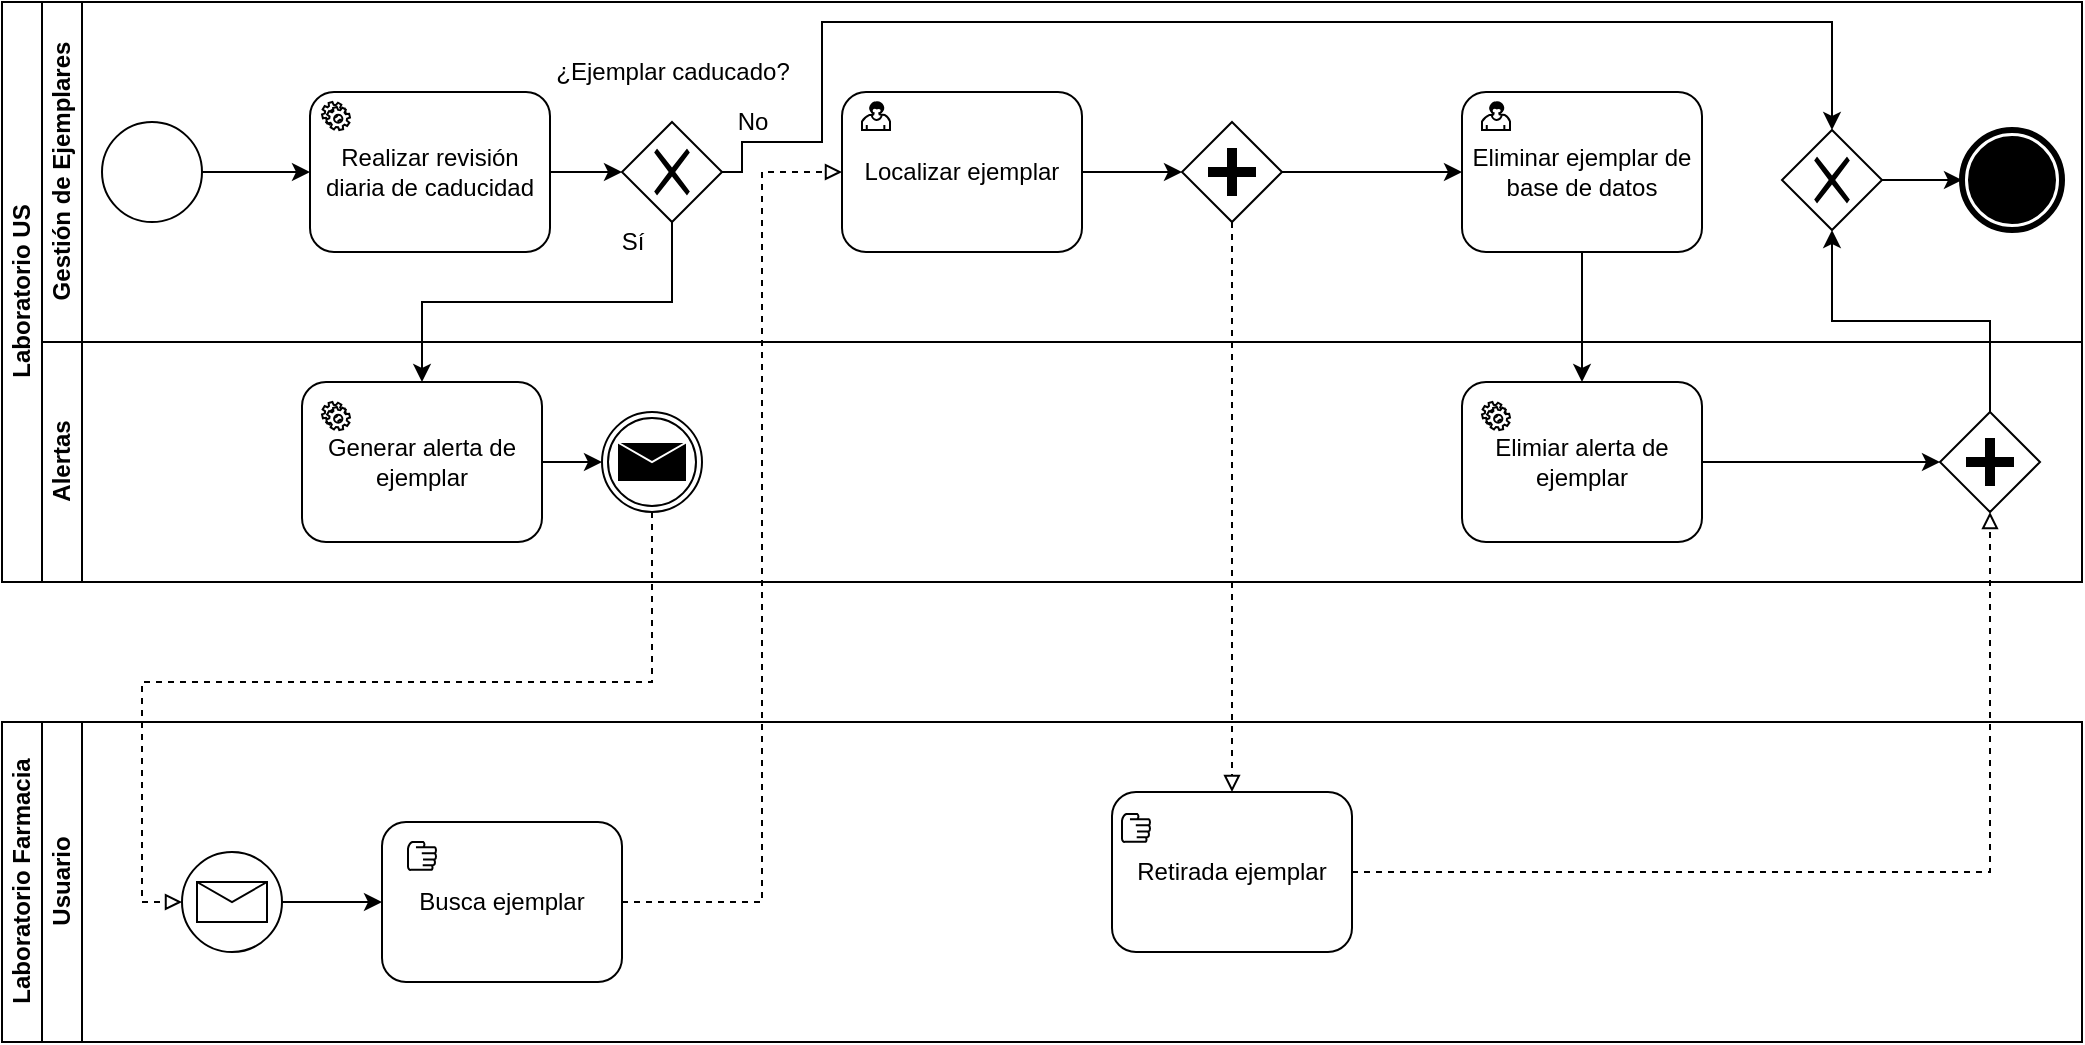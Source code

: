 <mxfile version="13.9.1" type="device"><diagram id="c6C2dfUpGsHs4c0YSUQh" name="Page-1"><mxGraphModel dx="1317" dy="817" grid="1" gridSize="10" guides="1" tooltips="1" connect="1" arrows="1" fold="1" page="1" pageScale="1" pageWidth="827" pageHeight="1169" math="0" shadow="0"><root><mxCell id="0"/><mxCell id="1" parent="0"/><mxCell id="3krBwZFN5NUCnACT9sSR-1" value="Laboratorio US" style="swimlane;html=1;childLayout=stackLayout;resizeParent=1;resizeParentMax=0;horizontal=0;startSize=20;horizontalStack=0;" vertex="1" parent="1"><mxGeometry x="10" y="70" width="1040" height="290" as="geometry"/></mxCell><mxCell id="3krBwZFN5NUCnACT9sSR-2" value="Gestión de Ejemplares" style="swimlane;html=1;startSize=20;horizontal=0;" vertex="1" parent="3krBwZFN5NUCnACT9sSR-1"><mxGeometry x="20" width="1020" height="170" as="geometry"/></mxCell><mxCell id="3krBwZFN5NUCnACT9sSR-19" style="edgeStyle=orthogonalEdgeStyle;rounded=0;orthogonalLoop=1;jettySize=auto;html=1;exitX=1;exitY=0.5;exitDx=0;exitDy=0;entryX=0;entryY=0.5;entryDx=0;entryDy=0;endArrow=classic;endFill=1;" edge="1" parent="3krBwZFN5NUCnACT9sSR-2" source="3krBwZFN5NUCnACT9sSR-15" target="3krBwZFN5NUCnACT9sSR-18"><mxGeometry relative="1" as="geometry"/></mxCell><mxCell id="3krBwZFN5NUCnACT9sSR-15" value="Realizar revisión diaria de caducidad" style="shape=ext;rounded=1;html=1;whiteSpace=wrap;" vertex="1" parent="3krBwZFN5NUCnACT9sSR-2"><mxGeometry x="134" y="45" width="120" height="80" as="geometry"/></mxCell><mxCell id="3krBwZFN5NUCnACT9sSR-17" value="" style="shape=mxgraph.bpmn.service_task;html=1;outlineConnect=0;" vertex="1" parent="3krBwZFN5NUCnACT9sSR-2"><mxGeometry x="140" y="50" width="14" height="14" as="geometry"/></mxCell><mxCell id="3krBwZFN5NUCnACT9sSR-54" style="edgeStyle=orthogonalEdgeStyle;rounded=0;orthogonalLoop=1;jettySize=auto;html=1;exitX=1;exitY=0.5;exitDx=0;exitDy=0;entryX=0.5;entryY=0;entryDx=0;entryDy=0;endArrow=classic;endFill=1;" edge="1" parent="3krBwZFN5NUCnACT9sSR-2" source="3krBwZFN5NUCnACT9sSR-18" target="3krBwZFN5NUCnACT9sSR-51"><mxGeometry relative="1" as="geometry"><Array as="points"><mxPoint x="350" y="85"/><mxPoint x="350" y="70"/><mxPoint x="390" y="70"/><mxPoint x="390" y="10"/><mxPoint x="895" y="10"/></Array></mxGeometry></mxCell><mxCell id="3krBwZFN5NUCnACT9sSR-18" value="" style="shape=mxgraph.bpmn.shape;html=1;verticalLabelPosition=bottom;labelBackgroundColor=#ffffff;verticalAlign=top;align=center;perimeter=rhombusPerimeter;background=gateway;outlineConnect=0;outline=none;symbol=exclusiveGw;" vertex="1" parent="3krBwZFN5NUCnACT9sSR-2"><mxGeometry x="290" y="60" width="50" height="50" as="geometry"/></mxCell><mxCell id="3krBwZFN5NUCnACT9sSR-11" value="" style="shape=mxgraph.bpmn.shape;html=1;verticalLabelPosition=bottom;labelBackgroundColor=#ffffff;verticalAlign=top;align=center;perimeter=ellipsePerimeter;outlineConnect=0;outline=standard;symbol=general;" vertex="1" parent="3krBwZFN5NUCnACT9sSR-2"><mxGeometry x="30" y="60" width="50" height="50" as="geometry"/></mxCell><mxCell id="3krBwZFN5NUCnACT9sSR-14" style="edgeStyle=orthogonalEdgeStyle;rounded=0;orthogonalLoop=1;jettySize=auto;html=1;exitX=1;exitY=0.5;exitDx=0;exitDy=0;entryX=0;entryY=0.5;entryDx=0;entryDy=0;" edge="1" parent="3krBwZFN5NUCnACT9sSR-2" source="3krBwZFN5NUCnACT9sSR-11" target="3krBwZFN5NUCnACT9sSR-15"><mxGeometry relative="1" as="geometry"/></mxCell><mxCell id="3krBwZFN5NUCnACT9sSR-20" value="¿Ejemplar caducado?" style="text;html=1;align=center;verticalAlign=middle;resizable=0;points=[];autosize=1;" vertex="1" parent="3krBwZFN5NUCnACT9sSR-2"><mxGeometry x="250" y="25" width="130" height="20" as="geometry"/></mxCell><mxCell id="3krBwZFN5NUCnACT9sSR-36" style="edgeStyle=orthogonalEdgeStyle;rounded=0;orthogonalLoop=1;jettySize=auto;html=1;exitX=1;exitY=0.5;exitDx=0;exitDy=0;entryX=0;entryY=0.5;entryDx=0;entryDy=0;endArrow=classic;endFill=1;" edge="1" parent="3krBwZFN5NUCnACT9sSR-2" source="3krBwZFN5NUCnACT9sSR-31" target="3krBwZFN5NUCnACT9sSR-35"><mxGeometry relative="1" as="geometry"><Array as="points"><mxPoint x="560" y="85"/><mxPoint x="560" y="85"/></Array></mxGeometry></mxCell><mxCell id="3krBwZFN5NUCnACT9sSR-31" value="Localizar ejemplar" style="shape=ext;rounded=1;html=1;whiteSpace=wrap;" vertex="1" parent="3krBwZFN5NUCnACT9sSR-2"><mxGeometry x="400" y="45" width="120" height="80" as="geometry"/></mxCell><mxCell id="3krBwZFN5NUCnACT9sSR-33" value="" style="shape=mxgraph.bpmn.user_task;html=1;outlineConnect=0;" vertex="1" parent="3krBwZFN5NUCnACT9sSR-2"><mxGeometry x="410" y="50" width="14" height="14" as="geometry"/></mxCell><mxCell id="3krBwZFN5NUCnACT9sSR-42" style="edgeStyle=orthogonalEdgeStyle;rounded=0;orthogonalLoop=1;jettySize=auto;html=1;exitX=1;exitY=0.5;exitDx=0;exitDy=0;entryX=0;entryY=0.5;entryDx=0;entryDy=0;endArrow=classic;endFill=1;" edge="1" parent="3krBwZFN5NUCnACT9sSR-2" source="3krBwZFN5NUCnACT9sSR-35" target="3krBwZFN5NUCnACT9sSR-40"><mxGeometry relative="1" as="geometry"/></mxCell><mxCell id="3krBwZFN5NUCnACT9sSR-35" value="" style="shape=mxgraph.bpmn.shape;html=1;verticalLabelPosition=bottom;labelBackgroundColor=#ffffff;verticalAlign=top;align=center;perimeter=rhombusPerimeter;background=gateway;outlineConnect=0;outline=none;symbol=parallelGw;" vertex="1" parent="3krBwZFN5NUCnACT9sSR-2"><mxGeometry x="570" y="60" width="50" height="50" as="geometry"/></mxCell><mxCell id="3krBwZFN5NUCnACT9sSR-40" value="Eliminar ejemplar de base de datos" style="shape=ext;rounded=1;html=1;whiteSpace=wrap;" vertex="1" parent="3krBwZFN5NUCnACT9sSR-2"><mxGeometry x="710" y="45" width="120" height="80" as="geometry"/></mxCell><mxCell id="3krBwZFN5NUCnACT9sSR-41" value="" style="shape=mxgraph.bpmn.user_task;html=1;outlineConnect=0;" vertex="1" parent="3krBwZFN5NUCnACT9sSR-2"><mxGeometry x="720" y="50" width="14" height="14" as="geometry"/></mxCell><mxCell id="3krBwZFN5NUCnACT9sSR-24" value="Sí" style="text;html=1;align=center;verticalAlign=middle;resizable=0;points=[];autosize=1;" vertex="1" parent="3krBwZFN5NUCnACT9sSR-2"><mxGeometry x="280" y="110" width="30" height="20" as="geometry"/></mxCell><mxCell id="3krBwZFN5NUCnACT9sSR-47" value="" style="shape=mxgraph.bpmn.shape;html=1;verticalLabelPosition=bottom;labelBackgroundColor=#ffffff;verticalAlign=top;align=center;perimeter=ellipsePerimeter;outlineConnect=0;outline=end;symbol=terminate;" vertex="1" parent="3krBwZFN5NUCnACT9sSR-2"><mxGeometry x="960" y="64" width="50" height="50" as="geometry"/></mxCell><mxCell id="3krBwZFN5NUCnACT9sSR-56" style="edgeStyle=orthogonalEdgeStyle;rounded=0;orthogonalLoop=1;jettySize=auto;html=1;exitX=1;exitY=0.5;exitDx=0;exitDy=0;entryX=0;entryY=0.5;entryDx=0;entryDy=0;endArrow=classic;endFill=1;" edge="1" parent="3krBwZFN5NUCnACT9sSR-2" source="3krBwZFN5NUCnACT9sSR-51" target="3krBwZFN5NUCnACT9sSR-47"><mxGeometry relative="1" as="geometry"/></mxCell><mxCell id="3krBwZFN5NUCnACT9sSR-51" value="" style="shape=mxgraph.bpmn.shape;html=1;verticalLabelPosition=bottom;labelBackgroundColor=#ffffff;verticalAlign=top;align=center;perimeter=rhombusPerimeter;background=gateway;outlineConnect=0;outline=none;symbol=exclusiveGw;" vertex="1" parent="3krBwZFN5NUCnACT9sSR-2"><mxGeometry x="870" y="64" width="50" height="50" as="geometry"/></mxCell><mxCell id="3krBwZFN5NUCnACT9sSR-55" value="No" style="text;html=1;align=center;verticalAlign=middle;resizable=0;points=[];autosize=1;" vertex="1" parent="3krBwZFN5NUCnACT9sSR-2"><mxGeometry x="340" y="50" width="30" height="20" as="geometry"/></mxCell><mxCell id="3krBwZFN5NUCnACT9sSR-3" value="Alertas" style="swimlane;html=1;startSize=20;horizontal=0;" vertex="1" parent="3krBwZFN5NUCnACT9sSR-1"><mxGeometry x="20" y="170" width="1020" height="120" as="geometry"/></mxCell><mxCell id="3krBwZFN5NUCnACT9sSR-29" style="edgeStyle=orthogonalEdgeStyle;rounded=0;orthogonalLoop=1;jettySize=auto;html=1;exitX=1;exitY=0.5;exitDx=0;exitDy=0;entryX=0;entryY=0.5;entryDx=0;entryDy=0;endArrow=classic;endFill=1;" edge="1" parent="3krBwZFN5NUCnACT9sSR-3" source="3krBwZFN5NUCnACT9sSR-21" target="3krBwZFN5NUCnACT9sSR-28"><mxGeometry relative="1" as="geometry"/></mxCell><mxCell id="3krBwZFN5NUCnACT9sSR-21" value="Generar alerta de ejemplar" style="shape=ext;rounded=1;html=1;whiteSpace=wrap;" vertex="1" parent="3krBwZFN5NUCnACT9sSR-3"><mxGeometry x="130" y="20" width="120" height="80" as="geometry"/></mxCell><mxCell id="3krBwZFN5NUCnACT9sSR-22" value="" style="shape=mxgraph.bpmn.service_task;html=1;outlineConnect=0;" vertex="1" parent="3krBwZFN5NUCnACT9sSR-3"><mxGeometry x="140" y="30" width="14" height="14" as="geometry"/></mxCell><mxCell id="3krBwZFN5NUCnACT9sSR-28" value="" style="shape=mxgraph.bpmn.shape;html=1;verticalLabelPosition=bottom;labelBackgroundColor=#ffffff;verticalAlign=top;align=center;perimeter=ellipsePerimeter;outlineConnect=0;outline=throwing;symbol=message;" vertex="1" parent="3krBwZFN5NUCnACT9sSR-3"><mxGeometry x="280" y="35" width="50" height="50" as="geometry"/></mxCell><mxCell id="3krBwZFN5NUCnACT9sSR-49" style="edgeStyle=orthogonalEdgeStyle;rounded=0;orthogonalLoop=1;jettySize=auto;html=1;exitX=1;exitY=0.5;exitDx=0;exitDy=0;entryX=0;entryY=0.5;entryDx=0;entryDy=0;endArrow=classic;endFill=1;" edge="1" parent="3krBwZFN5NUCnACT9sSR-3" source="3krBwZFN5NUCnACT9sSR-43" target="3krBwZFN5NUCnACT9sSR-48"><mxGeometry relative="1" as="geometry"/></mxCell><mxCell id="3krBwZFN5NUCnACT9sSR-43" value="Elimiar alerta de ejemplar" style="shape=ext;rounded=1;html=1;whiteSpace=wrap;" vertex="1" parent="3krBwZFN5NUCnACT9sSR-3"><mxGeometry x="710" y="20" width="120" height="80" as="geometry"/></mxCell><mxCell id="3krBwZFN5NUCnACT9sSR-44" value="" style="shape=mxgraph.bpmn.service_task;html=1;outlineConnect=0;" vertex="1" parent="3krBwZFN5NUCnACT9sSR-3"><mxGeometry x="720" y="30" width="14" height="14" as="geometry"/></mxCell><mxCell id="3krBwZFN5NUCnACT9sSR-48" value="" style="shape=mxgraph.bpmn.shape;html=1;verticalLabelPosition=bottom;labelBackgroundColor=#ffffff;verticalAlign=top;align=center;perimeter=rhombusPerimeter;background=gateway;outlineConnect=0;outline=none;symbol=parallelGw;" vertex="1" parent="3krBwZFN5NUCnACT9sSR-3"><mxGeometry x="949" y="35" width="50" height="50" as="geometry"/></mxCell><mxCell id="3krBwZFN5NUCnACT9sSR-23" style="edgeStyle=orthogonalEdgeStyle;rounded=0;orthogonalLoop=1;jettySize=auto;html=1;exitX=0.5;exitY=1;exitDx=0;exitDy=0;endArrow=classic;endFill=1;" edge="1" parent="3krBwZFN5NUCnACT9sSR-1" source="3krBwZFN5NUCnACT9sSR-18" target="3krBwZFN5NUCnACT9sSR-21"><mxGeometry relative="1" as="geometry"/></mxCell><mxCell id="3krBwZFN5NUCnACT9sSR-45" style="edgeStyle=orthogonalEdgeStyle;rounded=0;orthogonalLoop=1;jettySize=auto;html=1;exitX=0.5;exitY=1;exitDx=0;exitDy=0;endArrow=classic;endFill=1;" edge="1" parent="3krBwZFN5NUCnACT9sSR-1" source="3krBwZFN5NUCnACT9sSR-40" target="3krBwZFN5NUCnACT9sSR-43"><mxGeometry relative="1" as="geometry"/></mxCell><mxCell id="3krBwZFN5NUCnACT9sSR-52" style="edgeStyle=orthogonalEdgeStyle;rounded=0;orthogonalLoop=1;jettySize=auto;html=1;exitX=0.5;exitY=0;exitDx=0;exitDy=0;entryX=0.5;entryY=1;entryDx=0;entryDy=0;endArrow=classic;endFill=1;" edge="1" parent="3krBwZFN5NUCnACT9sSR-1" source="3krBwZFN5NUCnACT9sSR-48" target="3krBwZFN5NUCnACT9sSR-51"><mxGeometry relative="1" as="geometry"/></mxCell><mxCell id="3krBwZFN5NUCnACT9sSR-5" value="Laboratorio Farmacia" style="swimlane;html=1;childLayout=stackLayout;resizeParent=1;resizeParentMax=0;horizontal=0;startSize=20;horizontalStack=0;" vertex="1" parent="1"><mxGeometry x="10" y="430" width="1040" height="160" as="geometry"/></mxCell><mxCell id="3krBwZFN5NUCnACT9sSR-6" value="Usuario" style="swimlane;html=1;startSize=20;horizontal=0;" vertex="1" parent="3krBwZFN5NUCnACT9sSR-5"><mxGeometry x="20" width="1020" height="160" as="geometry"/></mxCell><mxCell id="3krBwZFN5NUCnACT9sSR-27" value="Busca ejemplar" style="shape=ext;rounded=1;html=1;whiteSpace=wrap;" vertex="1" parent="3krBwZFN5NUCnACT9sSR-6"><mxGeometry x="170" y="50" width="120" height="80" as="geometry"/></mxCell><mxCell id="3krBwZFN5NUCnACT9sSR-30" style="edgeStyle=orthogonalEdgeStyle;rounded=0;orthogonalLoop=1;jettySize=auto;html=1;exitX=1;exitY=0.5;exitDx=0;exitDy=0;endArrow=classic;endFill=1;" edge="1" parent="3krBwZFN5NUCnACT9sSR-6" source="3krBwZFN5NUCnACT9sSR-25" target="3krBwZFN5NUCnACT9sSR-27"><mxGeometry relative="1" as="geometry"/></mxCell><mxCell id="3krBwZFN5NUCnACT9sSR-25" value="" style="shape=mxgraph.bpmn.shape;html=1;verticalLabelPosition=bottom;labelBackgroundColor=#ffffff;verticalAlign=top;align=center;perimeter=ellipsePerimeter;outlineConnect=0;outline=standard;symbol=message;" vertex="1" parent="3krBwZFN5NUCnACT9sSR-6"><mxGeometry x="70" y="65" width="50" height="50" as="geometry"/></mxCell><mxCell id="3krBwZFN5NUCnACT9sSR-32" value="" style="shape=mxgraph.bpmn.manual_task;html=1;outlineConnect=0;" vertex="1" parent="3krBwZFN5NUCnACT9sSR-6"><mxGeometry x="183" y="60" width="14" height="14" as="geometry"/></mxCell><mxCell id="3krBwZFN5NUCnACT9sSR-37" value="Retirada ejemplar" style="shape=ext;rounded=1;html=1;whiteSpace=wrap;" vertex="1" parent="3krBwZFN5NUCnACT9sSR-6"><mxGeometry x="535" y="35" width="120" height="80" as="geometry"/></mxCell><mxCell id="3krBwZFN5NUCnACT9sSR-38" value="" style="shape=mxgraph.bpmn.manual_task;html=1;outlineConnect=0;" vertex="1" parent="3krBwZFN5NUCnACT9sSR-6"><mxGeometry x="540" y="46" width="14" height="14" as="geometry"/></mxCell><mxCell id="3krBwZFN5NUCnACT9sSR-26" style="edgeStyle=orthogonalEdgeStyle;rounded=0;orthogonalLoop=1;jettySize=auto;html=1;exitX=0.5;exitY=1;exitDx=0;exitDy=0;entryX=0;entryY=0.5;entryDx=0;entryDy=0;endArrow=block;endFill=0;dashed=1;" edge="1" parent="1" source="3krBwZFN5NUCnACT9sSR-28" target="3krBwZFN5NUCnACT9sSR-25"><mxGeometry relative="1" as="geometry"/></mxCell><mxCell id="3krBwZFN5NUCnACT9sSR-34" style="edgeStyle=orthogonalEdgeStyle;rounded=0;orthogonalLoop=1;jettySize=auto;html=1;exitX=1;exitY=0.5;exitDx=0;exitDy=0;entryX=0;entryY=0.5;entryDx=0;entryDy=0;endArrow=block;endFill=0;dashed=1;" edge="1" parent="1" source="3krBwZFN5NUCnACT9sSR-27" target="3krBwZFN5NUCnACT9sSR-31"><mxGeometry relative="1" as="geometry"><Array as="points"><mxPoint x="390" y="520"/><mxPoint x="390" y="155"/></Array></mxGeometry></mxCell><mxCell id="3krBwZFN5NUCnACT9sSR-39" style="edgeStyle=orthogonalEdgeStyle;rounded=0;orthogonalLoop=1;jettySize=auto;html=1;exitX=0.5;exitY=1;exitDx=0;exitDy=0;entryX=0.5;entryY=0;entryDx=0;entryDy=0;endArrow=block;endFill=0;dashed=1;" edge="1" parent="1" source="3krBwZFN5NUCnACT9sSR-35" target="3krBwZFN5NUCnACT9sSR-37"><mxGeometry relative="1" as="geometry"/></mxCell><mxCell id="3krBwZFN5NUCnACT9sSR-50" style="edgeStyle=orthogonalEdgeStyle;rounded=0;orthogonalLoop=1;jettySize=auto;html=1;exitX=1;exitY=0.5;exitDx=0;exitDy=0;endArrow=block;endFill=0;dashed=1;" edge="1" parent="1" source="3krBwZFN5NUCnACT9sSR-37" target="3krBwZFN5NUCnACT9sSR-48"><mxGeometry relative="1" as="geometry"/></mxCell></root></mxGraphModel></diagram></mxfile>